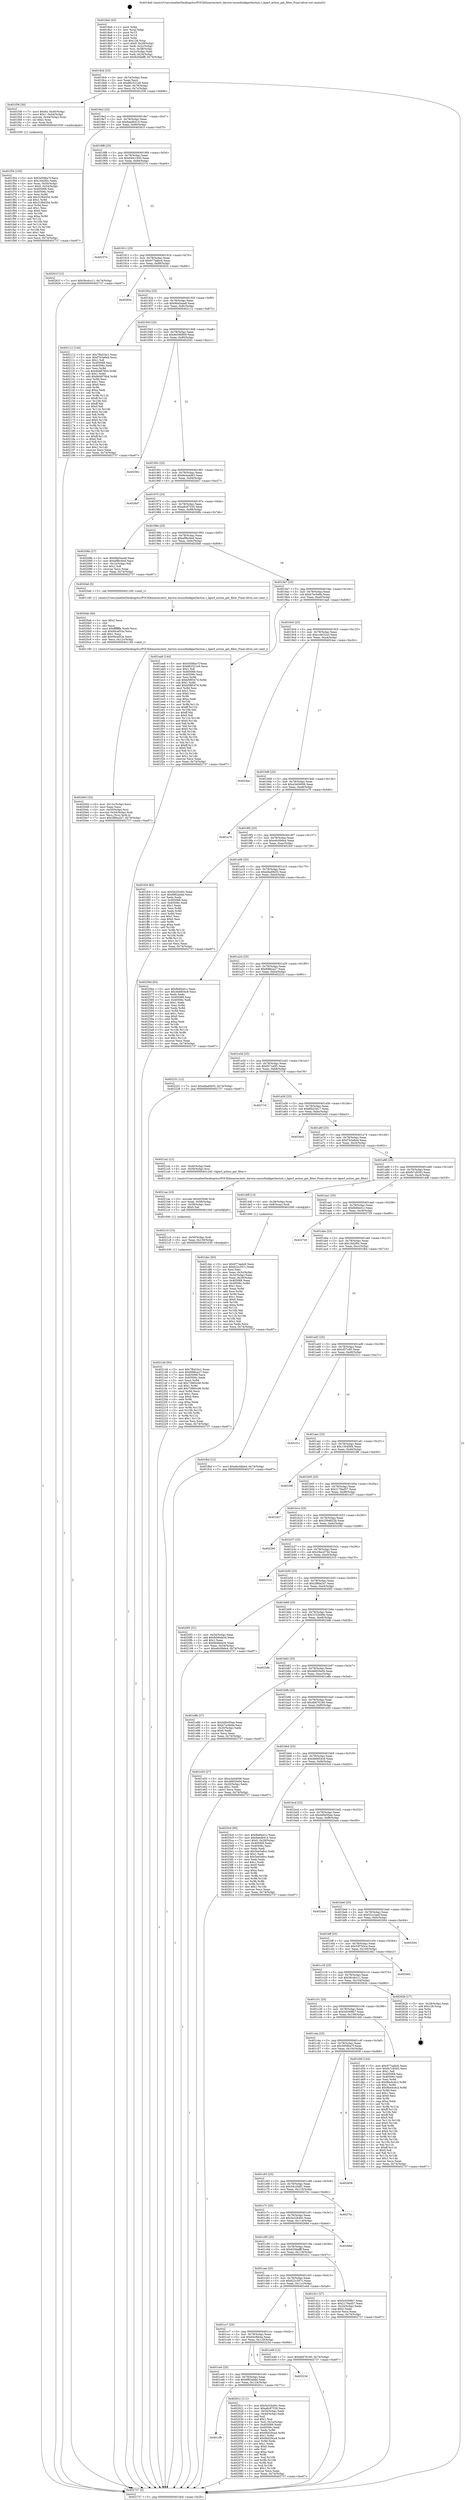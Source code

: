 digraph "0x4018a0" {
  label = "0x4018a0 (/mnt/c/Users/mathe/Desktop/tcc/POCII/binaries/extr_darwin-xnuosfmkkperfaction.c_kperf_action_get_filter_Final-ollvm.out::main(0))"
  labelloc = "t"
  node[shape=record]

  Entry [label="",width=0.3,height=0.3,shape=circle,fillcolor=black,style=filled]
  "0x4018cb" [label="{
     0x4018cb [23]\l
     | [instrs]\l
     &nbsp;&nbsp;0x4018cb \<+3\>: mov -0x74(%rbp),%eax\l
     &nbsp;&nbsp;0x4018ce \<+2\>: mov %eax,%ecx\l
     &nbsp;&nbsp;0x4018d0 \<+6\>: sub $0x862521e9,%ecx\l
     &nbsp;&nbsp;0x4018d6 \<+3\>: mov %eax,-0x78(%rbp)\l
     &nbsp;&nbsp;0x4018d9 \<+3\>: mov %ecx,-0x7c(%rbp)\l
     &nbsp;&nbsp;0x4018dc \<+6\>: je 0000000000401f36 \<main+0x696\>\l
  }"]
  "0x401f36" [label="{
     0x401f36 [30]\l
     | [instrs]\l
     &nbsp;&nbsp;0x401f36 \<+7\>: movl $0x64,-0x40(%rbp)\l
     &nbsp;&nbsp;0x401f3d \<+7\>: movl $0x1,-0x44(%rbp)\l
     &nbsp;&nbsp;0x401f44 \<+4\>: movslq -0x44(%rbp),%rax\l
     &nbsp;&nbsp;0x401f48 \<+4\>: shl $0x2,%rax\l
     &nbsp;&nbsp;0x401f4c \<+3\>: mov %rax,%rdi\l
     &nbsp;&nbsp;0x401f4f \<+5\>: call 0000000000401050 \<malloc@plt\>\l
     | [calls]\l
     &nbsp;&nbsp;0x401050 \{1\} (unknown)\l
  }"]
  "0x4018e2" [label="{
     0x4018e2 [22]\l
     | [instrs]\l
     &nbsp;&nbsp;0x4018e2 \<+5\>: jmp 00000000004018e7 \<main+0x47\>\l
     &nbsp;&nbsp;0x4018e7 \<+3\>: mov -0x78(%rbp),%eax\l
     &nbsp;&nbsp;0x4018ea \<+5\>: sub $0x8aedb414,%eax\l
     &nbsp;&nbsp;0x4018ef \<+3\>: mov %eax,-0x80(%rbp)\l
     &nbsp;&nbsp;0x4018f2 \<+6\>: je 000000000040261f \<main+0xd7f\>\l
  }"]
  Exit [label="",width=0.3,height=0.3,shape=circle,fillcolor=black,style=filled,peripheries=2]
  "0x40261f" [label="{
     0x40261f [12]\l
     | [instrs]\l
     &nbsp;&nbsp;0x40261f \<+7\>: movl $0x56cdcc11,-0x74(%rbp)\l
     &nbsp;&nbsp;0x402626 \<+5\>: jmp 0000000000402737 \<main+0xe97\>\l
  }"]
  "0x4018f8" [label="{
     0x4018f8 [25]\l
     | [instrs]\l
     &nbsp;&nbsp;0x4018f8 \<+5\>: jmp 00000000004018fd \<main+0x5d\>\l
     &nbsp;&nbsp;0x4018fd \<+3\>: mov -0x78(%rbp),%eax\l
     &nbsp;&nbsp;0x401900 \<+5\>: sub $0x940c1945,%eax\l
     &nbsp;&nbsp;0x401905 \<+6\>: mov %eax,-0x84(%rbp)\l
     &nbsp;&nbsp;0x40190b \<+6\>: je 0000000000402374 \<main+0xad4\>\l
  }"]
  "0x4021d4" [label="{
     0x4021d4 [93]\l
     | [instrs]\l
     &nbsp;&nbsp;0x4021d4 \<+5\>: mov $0x7fbd1bc1,%eax\l
     &nbsp;&nbsp;0x4021d9 \<+5\>: mov $0xf086ca27,%esi\l
     &nbsp;&nbsp;0x4021de \<+7\>: mov 0x405068,%ecx\l
     &nbsp;&nbsp;0x4021e5 \<+7\>: mov 0x40506c,%edx\l
     &nbsp;&nbsp;0x4021ec \<+3\>: mov %ecx,%r8d\l
     &nbsp;&nbsp;0x4021ef \<+7\>: sub $0x73860cd8,%r8d\l
     &nbsp;&nbsp;0x4021f6 \<+4\>: sub $0x1,%r8d\l
     &nbsp;&nbsp;0x4021fa \<+7\>: add $0x73860cd8,%r8d\l
     &nbsp;&nbsp;0x402201 \<+4\>: imul %r8d,%ecx\l
     &nbsp;&nbsp;0x402205 \<+3\>: and $0x1,%ecx\l
     &nbsp;&nbsp;0x402208 \<+3\>: cmp $0x0,%ecx\l
     &nbsp;&nbsp;0x40220b \<+4\>: sete %r9b\l
     &nbsp;&nbsp;0x40220f \<+3\>: cmp $0xa,%edx\l
     &nbsp;&nbsp;0x402212 \<+4\>: setl %r10b\l
     &nbsp;&nbsp;0x402216 \<+3\>: mov %r9b,%r11b\l
     &nbsp;&nbsp;0x402219 \<+3\>: and %r10b,%r11b\l
     &nbsp;&nbsp;0x40221c \<+3\>: xor %r10b,%r9b\l
     &nbsp;&nbsp;0x40221f \<+3\>: or %r9b,%r11b\l
     &nbsp;&nbsp;0x402222 \<+4\>: test $0x1,%r11b\l
     &nbsp;&nbsp;0x402226 \<+3\>: cmovne %esi,%eax\l
     &nbsp;&nbsp;0x402229 \<+3\>: mov %eax,-0x74(%rbp)\l
     &nbsp;&nbsp;0x40222c \<+5\>: jmp 0000000000402737 \<main+0xe97\>\l
  }"]
  "0x402374" [label="{
     0x402374\l
  }", style=dashed]
  "0x401911" [label="{
     0x401911 [25]\l
     | [instrs]\l
     &nbsp;&nbsp;0x401911 \<+5\>: jmp 0000000000401916 \<main+0x76\>\l
     &nbsp;&nbsp;0x401916 \<+3\>: mov -0x78(%rbp),%eax\l
     &nbsp;&nbsp;0x401919 \<+5\>: sub $0x977aabc6,%eax\l
     &nbsp;&nbsp;0x40191e \<+6\>: mov %eax,-0x88(%rbp)\l
     &nbsp;&nbsp;0x401924 \<+6\>: je 000000000040263c \<main+0xd9c\>\l
  }"]
  "0x4021c5" [label="{
     0x4021c5 [15]\l
     | [instrs]\l
     &nbsp;&nbsp;0x4021c5 \<+4\>: mov -0x50(%rbp),%rdi\l
     &nbsp;&nbsp;0x4021c9 \<+6\>: mov %eax,-0x130(%rbp)\l
     &nbsp;&nbsp;0x4021cf \<+5\>: call 0000000000401030 \<free@plt\>\l
     | [calls]\l
     &nbsp;&nbsp;0x401030 \{1\} (unknown)\l
  }"]
  "0x40263c" [label="{
     0x40263c\l
  }", style=dashed]
  "0x40192a" [label="{
     0x40192a [25]\l
     | [instrs]\l
     &nbsp;&nbsp;0x40192a \<+5\>: jmp 000000000040192f \<main+0x8f\>\l
     &nbsp;&nbsp;0x40192f \<+3\>: mov -0x78(%rbp),%eax\l
     &nbsp;&nbsp;0x401932 \<+5\>: sub $0x9da5aaa8,%eax\l
     &nbsp;&nbsp;0x401937 \<+6\>: mov %eax,-0x8c(%rbp)\l
     &nbsp;&nbsp;0x40193d \<+6\>: je 0000000000402112 \<main+0x872\>\l
  }"]
  "0x4021ae" [label="{
     0x4021ae [23]\l
     | [instrs]\l
     &nbsp;&nbsp;0x4021ae \<+10\>: movabs $0x4030d6,%rdi\l
     &nbsp;&nbsp;0x4021b8 \<+3\>: mov %eax,-0x58(%rbp)\l
     &nbsp;&nbsp;0x4021bb \<+3\>: mov -0x58(%rbp),%esi\l
     &nbsp;&nbsp;0x4021be \<+2\>: mov $0x0,%al\l
     &nbsp;&nbsp;0x4021c0 \<+5\>: call 0000000000401040 \<printf@plt\>\l
     | [calls]\l
     &nbsp;&nbsp;0x401040 \{1\} (unknown)\l
  }"]
  "0x402112" [label="{
     0x402112 [144]\l
     | [instrs]\l
     &nbsp;&nbsp;0x402112 \<+5\>: mov $0x7fbd1bc1,%eax\l
     &nbsp;&nbsp;0x402117 \<+5\>: mov $0xf7b3a6ed,%ecx\l
     &nbsp;&nbsp;0x40211c \<+2\>: mov $0x1,%dl\l
     &nbsp;&nbsp;0x40211e \<+7\>: mov 0x405068,%esi\l
     &nbsp;&nbsp;0x402125 \<+7\>: mov 0x40506c,%edi\l
     &nbsp;&nbsp;0x40212c \<+3\>: mov %esi,%r8d\l
     &nbsp;&nbsp;0x40212f \<+7\>: sub $0x8d4876b4,%r8d\l
     &nbsp;&nbsp;0x402136 \<+4\>: sub $0x1,%r8d\l
     &nbsp;&nbsp;0x40213a \<+7\>: add $0x8d4876b4,%r8d\l
     &nbsp;&nbsp;0x402141 \<+4\>: imul %r8d,%esi\l
     &nbsp;&nbsp;0x402145 \<+3\>: and $0x1,%esi\l
     &nbsp;&nbsp;0x402148 \<+3\>: cmp $0x0,%esi\l
     &nbsp;&nbsp;0x40214b \<+4\>: sete %r9b\l
     &nbsp;&nbsp;0x40214f \<+3\>: cmp $0xa,%edi\l
     &nbsp;&nbsp;0x402152 \<+4\>: setl %r10b\l
     &nbsp;&nbsp;0x402156 \<+3\>: mov %r9b,%r11b\l
     &nbsp;&nbsp;0x402159 \<+4\>: xor $0xff,%r11b\l
     &nbsp;&nbsp;0x40215d \<+3\>: mov %r10b,%bl\l
     &nbsp;&nbsp;0x402160 \<+3\>: xor $0xff,%bl\l
     &nbsp;&nbsp;0x402163 \<+3\>: xor $0x0,%dl\l
     &nbsp;&nbsp;0x402166 \<+3\>: mov %r11b,%r14b\l
     &nbsp;&nbsp;0x402169 \<+4\>: and $0x0,%r14b\l
     &nbsp;&nbsp;0x40216d \<+3\>: and %dl,%r9b\l
     &nbsp;&nbsp;0x402170 \<+3\>: mov %bl,%r15b\l
     &nbsp;&nbsp;0x402173 \<+4\>: and $0x0,%r15b\l
     &nbsp;&nbsp;0x402177 \<+3\>: and %dl,%r10b\l
     &nbsp;&nbsp;0x40217a \<+3\>: or %r9b,%r14b\l
     &nbsp;&nbsp;0x40217d \<+3\>: or %r10b,%r15b\l
     &nbsp;&nbsp;0x402180 \<+3\>: xor %r15b,%r14b\l
     &nbsp;&nbsp;0x402183 \<+3\>: or %bl,%r11b\l
     &nbsp;&nbsp;0x402186 \<+4\>: xor $0xff,%r11b\l
     &nbsp;&nbsp;0x40218a \<+3\>: or $0x0,%dl\l
     &nbsp;&nbsp;0x40218d \<+3\>: and %dl,%r11b\l
     &nbsp;&nbsp;0x402190 \<+3\>: or %r11b,%r14b\l
     &nbsp;&nbsp;0x402193 \<+4\>: test $0x1,%r14b\l
     &nbsp;&nbsp;0x402197 \<+3\>: cmovne %ecx,%eax\l
     &nbsp;&nbsp;0x40219a \<+3\>: mov %eax,-0x74(%rbp)\l
     &nbsp;&nbsp;0x40219d \<+5\>: jmp 0000000000402737 \<main+0xe97\>\l
  }"]
  "0x401943" [label="{
     0x401943 [25]\l
     | [instrs]\l
     &nbsp;&nbsp;0x401943 \<+5\>: jmp 0000000000401948 \<main+0xa8\>\l
     &nbsp;&nbsp;0x401948 \<+3\>: mov -0x78(%rbp),%eax\l
     &nbsp;&nbsp;0x40194b \<+5\>: sub $0x9e396809,%eax\l
     &nbsp;&nbsp;0x401950 \<+6\>: mov %eax,-0x90(%rbp)\l
     &nbsp;&nbsp;0x401956 \<+6\>: je 0000000000402561 \<main+0xcc1\>\l
  }"]
  "0x4020d3" [label="{
     0x4020d3 [32]\l
     | [instrs]\l
     &nbsp;&nbsp;0x4020d3 \<+6\>: mov -0x12c(%rbp),%ecx\l
     &nbsp;&nbsp;0x4020d9 \<+3\>: imul %eax,%ecx\l
     &nbsp;&nbsp;0x4020dc \<+4\>: mov -0x50(%rbp),%rsi\l
     &nbsp;&nbsp;0x4020e0 \<+4\>: movslq -0x54(%rbp),%rdi\l
     &nbsp;&nbsp;0x4020e4 \<+3\>: mov %ecx,(%rsi,%rdi,4)\l
     &nbsp;&nbsp;0x4020e7 \<+7\>: movl $0x2f86a2a7,-0x74(%rbp)\l
     &nbsp;&nbsp;0x4020ee \<+5\>: jmp 0000000000402737 \<main+0xe97\>\l
  }"]
  "0x402561" [label="{
     0x402561\l
  }", style=dashed]
  "0x40195c" [label="{
     0x40195c [25]\l
     | [instrs]\l
     &nbsp;&nbsp;0x40195c \<+5\>: jmp 0000000000401961 \<main+0xc1\>\l
     &nbsp;&nbsp;0x401961 \<+3\>: mov -0x78(%rbp),%eax\l
     &nbsp;&nbsp;0x401964 \<+5\>: sub $0x9e4a4d63,%eax\l
     &nbsp;&nbsp;0x401969 \<+6\>: mov %eax,-0x94(%rbp)\l
     &nbsp;&nbsp;0x40196f \<+6\>: je 00000000004026d7 \<main+0xe37\>\l
  }"]
  "0x4020ab" [label="{
     0x4020ab [40]\l
     | [instrs]\l
     &nbsp;&nbsp;0x4020ab \<+5\>: mov $0x2,%ecx\l
     &nbsp;&nbsp;0x4020b0 \<+1\>: cltd\l
     &nbsp;&nbsp;0x4020b1 \<+2\>: idiv %ecx\l
     &nbsp;&nbsp;0x4020b3 \<+6\>: imul $0xfffffffe,%edx,%ecx\l
     &nbsp;&nbsp;0x4020b9 \<+6\>: sub $0x94caf53a,%ecx\l
     &nbsp;&nbsp;0x4020bf \<+3\>: add $0x1,%ecx\l
     &nbsp;&nbsp;0x4020c2 \<+6\>: add $0x94caf53a,%ecx\l
     &nbsp;&nbsp;0x4020c8 \<+6\>: mov %ecx,-0x12c(%rbp)\l
     &nbsp;&nbsp;0x4020ce \<+5\>: call 0000000000401160 \<next_i\>\l
     | [calls]\l
     &nbsp;&nbsp;0x401160 \{1\} (/mnt/c/Users/mathe/Desktop/tcc/POCII/binaries/extr_darwin-xnuosfmkkperfaction.c_kperf_action_get_filter_Final-ollvm.out::next_i)\l
  }"]
  "0x4026d7" [label="{
     0x4026d7\l
  }", style=dashed]
  "0x401975" [label="{
     0x401975 [25]\l
     | [instrs]\l
     &nbsp;&nbsp;0x401975 \<+5\>: jmp 000000000040197a \<main+0xda\>\l
     &nbsp;&nbsp;0x40197a \<+3\>: mov -0x78(%rbp),%eax\l
     &nbsp;&nbsp;0x40197d \<+5\>: sub $0xa8c87530,%eax\l
     &nbsp;&nbsp;0x401982 \<+6\>: mov %eax,-0x98(%rbp)\l
     &nbsp;&nbsp;0x401988 \<+6\>: je 000000000040208b \<main+0x7eb\>\l
  }"]
  "0x401cf9" [label="{
     0x401cf9\l
  }", style=dashed]
  "0x40208b" [label="{
     0x40208b [27]\l
     | [instrs]\l
     &nbsp;&nbsp;0x40208b \<+5\>: mov $0x9da5aaa8,%eax\l
     &nbsp;&nbsp;0x402090 \<+5\>: mov $0xaf9bc6ed,%ecx\l
     &nbsp;&nbsp;0x402095 \<+3\>: mov -0x1a(%rbp),%dl\l
     &nbsp;&nbsp;0x402098 \<+3\>: test $0x1,%dl\l
     &nbsp;&nbsp;0x40209b \<+3\>: cmovne %ecx,%eax\l
     &nbsp;&nbsp;0x40209e \<+3\>: mov %eax,-0x74(%rbp)\l
     &nbsp;&nbsp;0x4020a1 \<+5\>: jmp 0000000000402737 \<main+0xe97\>\l
  }"]
  "0x40198e" [label="{
     0x40198e [25]\l
     | [instrs]\l
     &nbsp;&nbsp;0x40198e \<+5\>: jmp 0000000000401993 \<main+0xf3\>\l
     &nbsp;&nbsp;0x401993 \<+3\>: mov -0x78(%rbp),%eax\l
     &nbsp;&nbsp;0x401996 \<+5\>: sub $0xaf9bc6ed,%eax\l
     &nbsp;&nbsp;0x40199b \<+6\>: mov %eax,-0x9c(%rbp)\l
     &nbsp;&nbsp;0x4019a1 \<+6\>: je 00000000004020a6 \<main+0x806\>\l
  }"]
  "0x40201c" [label="{
     0x40201c [111]\l
     | [instrs]\l
     &nbsp;&nbsp;0x40201c \<+5\>: mov $0x5e32b40c,%eax\l
     &nbsp;&nbsp;0x402021 \<+5\>: mov $0xa8c87530,%ecx\l
     &nbsp;&nbsp;0x402026 \<+3\>: mov -0x54(%rbp),%edx\l
     &nbsp;&nbsp;0x402029 \<+3\>: cmp -0x44(%rbp),%edx\l
     &nbsp;&nbsp;0x40202c \<+4\>: setl %sil\l
     &nbsp;&nbsp;0x402030 \<+4\>: and $0x1,%sil\l
     &nbsp;&nbsp;0x402034 \<+4\>: mov %sil,-0x1a(%rbp)\l
     &nbsp;&nbsp;0x402038 \<+7\>: mov 0x405068,%edx\l
     &nbsp;&nbsp;0x40203f \<+7\>: mov 0x40506c,%edi\l
     &nbsp;&nbsp;0x402046 \<+3\>: mov %edx,%r8d\l
     &nbsp;&nbsp;0x402049 \<+7\>: sub $0x66d29ca4,%r8d\l
     &nbsp;&nbsp;0x402050 \<+4\>: sub $0x1,%r8d\l
     &nbsp;&nbsp;0x402054 \<+7\>: add $0x66d29ca4,%r8d\l
     &nbsp;&nbsp;0x40205b \<+4\>: imul %r8d,%edx\l
     &nbsp;&nbsp;0x40205f \<+3\>: and $0x1,%edx\l
     &nbsp;&nbsp;0x402062 \<+3\>: cmp $0x0,%edx\l
     &nbsp;&nbsp;0x402065 \<+4\>: sete %sil\l
     &nbsp;&nbsp;0x402069 \<+3\>: cmp $0xa,%edi\l
     &nbsp;&nbsp;0x40206c \<+4\>: setl %r9b\l
     &nbsp;&nbsp;0x402070 \<+3\>: mov %sil,%r10b\l
     &nbsp;&nbsp;0x402073 \<+3\>: and %r9b,%r10b\l
     &nbsp;&nbsp;0x402076 \<+3\>: xor %r9b,%sil\l
     &nbsp;&nbsp;0x402079 \<+3\>: or %sil,%r10b\l
     &nbsp;&nbsp;0x40207c \<+4\>: test $0x1,%r10b\l
     &nbsp;&nbsp;0x402080 \<+3\>: cmovne %ecx,%eax\l
     &nbsp;&nbsp;0x402083 \<+3\>: mov %eax,-0x74(%rbp)\l
     &nbsp;&nbsp;0x402086 \<+5\>: jmp 0000000000402737 \<main+0xe97\>\l
  }"]
  "0x4020a6" [label="{
     0x4020a6 [5]\l
     | [instrs]\l
     &nbsp;&nbsp;0x4020a6 \<+5\>: call 0000000000401160 \<next_i\>\l
     | [calls]\l
     &nbsp;&nbsp;0x401160 \{1\} (/mnt/c/Users/mathe/Desktop/tcc/POCII/binaries/extr_darwin-xnuosfmkkperfaction.c_kperf_action_get_filter_Final-ollvm.out::next_i)\l
  }"]
  "0x4019a7" [label="{
     0x4019a7 [25]\l
     | [instrs]\l
     &nbsp;&nbsp;0x4019a7 \<+5\>: jmp 00000000004019ac \<main+0x10c\>\l
     &nbsp;&nbsp;0x4019ac \<+3\>: mov -0x78(%rbp),%eax\l
     &nbsp;&nbsp;0x4019af \<+5\>: sub $0xb7ec9a9a,%eax\l
     &nbsp;&nbsp;0x4019b4 \<+6\>: mov %eax,-0xa0(%rbp)\l
     &nbsp;&nbsp;0x4019ba \<+6\>: je 0000000000401ea6 \<main+0x606\>\l
  }"]
  "0x401ce0" [label="{
     0x401ce0 [25]\l
     | [instrs]\l
     &nbsp;&nbsp;0x401ce0 \<+5\>: jmp 0000000000401ce5 \<main+0x445\>\l
     &nbsp;&nbsp;0x401ce5 \<+3\>: mov -0x78(%rbp),%eax\l
     &nbsp;&nbsp;0x401ce8 \<+5\>: sub $0x6f82addd,%eax\l
     &nbsp;&nbsp;0x401ced \<+6\>: mov %eax,-0x124(%rbp)\l
     &nbsp;&nbsp;0x401cf3 \<+6\>: je 000000000040201c \<main+0x77c\>\l
  }"]
  "0x401ea6" [label="{
     0x401ea6 [144]\l
     | [instrs]\l
     &nbsp;&nbsp;0x401ea6 \<+5\>: mov $0x5d58ba7f,%eax\l
     &nbsp;&nbsp;0x401eab \<+5\>: mov $0x862521e9,%ecx\l
     &nbsp;&nbsp;0x401eb0 \<+2\>: mov $0x1,%dl\l
     &nbsp;&nbsp;0x401eb2 \<+7\>: mov 0x405068,%esi\l
     &nbsp;&nbsp;0x401eb9 \<+7\>: mov 0x40506c,%edi\l
     &nbsp;&nbsp;0x401ec0 \<+3\>: mov %esi,%r8d\l
     &nbsp;&nbsp;0x401ec3 \<+7\>: sub $0xb5f8547d,%r8d\l
     &nbsp;&nbsp;0x401eca \<+4\>: sub $0x1,%r8d\l
     &nbsp;&nbsp;0x401ece \<+7\>: add $0xb5f8547d,%r8d\l
     &nbsp;&nbsp;0x401ed5 \<+4\>: imul %r8d,%esi\l
     &nbsp;&nbsp;0x401ed9 \<+3\>: and $0x1,%esi\l
     &nbsp;&nbsp;0x401edc \<+3\>: cmp $0x0,%esi\l
     &nbsp;&nbsp;0x401edf \<+4\>: sete %r9b\l
     &nbsp;&nbsp;0x401ee3 \<+3\>: cmp $0xa,%edi\l
     &nbsp;&nbsp;0x401ee6 \<+4\>: setl %r10b\l
     &nbsp;&nbsp;0x401eea \<+3\>: mov %r9b,%r11b\l
     &nbsp;&nbsp;0x401eed \<+4\>: xor $0xff,%r11b\l
     &nbsp;&nbsp;0x401ef1 \<+3\>: mov %r10b,%bl\l
     &nbsp;&nbsp;0x401ef4 \<+3\>: xor $0xff,%bl\l
     &nbsp;&nbsp;0x401ef7 \<+3\>: xor $0x0,%dl\l
     &nbsp;&nbsp;0x401efa \<+3\>: mov %r11b,%r14b\l
     &nbsp;&nbsp;0x401efd \<+4\>: and $0x0,%r14b\l
     &nbsp;&nbsp;0x401f01 \<+3\>: and %dl,%r9b\l
     &nbsp;&nbsp;0x401f04 \<+3\>: mov %bl,%r15b\l
     &nbsp;&nbsp;0x401f07 \<+4\>: and $0x0,%r15b\l
     &nbsp;&nbsp;0x401f0b \<+3\>: and %dl,%r10b\l
     &nbsp;&nbsp;0x401f0e \<+3\>: or %r9b,%r14b\l
     &nbsp;&nbsp;0x401f11 \<+3\>: or %r10b,%r15b\l
     &nbsp;&nbsp;0x401f14 \<+3\>: xor %r15b,%r14b\l
     &nbsp;&nbsp;0x401f17 \<+3\>: or %bl,%r11b\l
     &nbsp;&nbsp;0x401f1a \<+4\>: xor $0xff,%r11b\l
     &nbsp;&nbsp;0x401f1e \<+3\>: or $0x0,%dl\l
     &nbsp;&nbsp;0x401f21 \<+3\>: and %dl,%r11b\l
     &nbsp;&nbsp;0x401f24 \<+3\>: or %r11b,%r14b\l
     &nbsp;&nbsp;0x401f27 \<+4\>: test $0x1,%r14b\l
     &nbsp;&nbsp;0x401f2b \<+3\>: cmovne %ecx,%eax\l
     &nbsp;&nbsp;0x401f2e \<+3\>: mov %eax,-0x74(%rbp)\l
     &nbsp;&nbsp;0x401f31 \<+5\>: jmp 0000000000402737 \<main+0xe97\>\l
  }"]
  "0x4019c0" [label="{
     0x4019c0 [25]\l
     | [instrs]\l
     &nbsp;&nbsp;0x4019c0 \<+5\>: jmp 00000000004019c5 \<main+0x125\>\l
     &nbsp;&nbsp;0x4019c5 \<+3\>: mov -0x78(%rbp),%eax\l
     &nbsp;&nbsp;0x4019c8 \<+5\>: sub $0xccde32a3,%eax\l
     &nbsp;&nbsp;0x4019cd \<+6\>: mov %eax,-0xa4(%rbp)\l
     &nbsp;&nbsp;0x4019d3 \<+6\>: je 00000000004024ac \<main+0xc0c\>\l
  }"]
  "0x40223d" [label="{
     0x40223d\l
  }", style=dashed]
  "0x4024ac" [label="{
     0x4024ac\l
  }", style=dashed]
  "0x4019d9" [label="{
     0x4019d9 [25]\l
     | [instrs]\l
     &nbsp;&nbsp;0x4019d9 \<+5\>: jmp 00000000004019de \<main+0x13e\>\l
     &nbsp;&nbsp;0x4019de \<+3\>: mov -0x78(%rbp),%eax\l
     &nbsp;&nbsp;0x4019e1 \<+5\>: sub $0xe3e04006,%eax\l
     &nbsp;&nbsp;0x4019e6 \<+6\>: mov %eax,-0xa8(%rbp)\l
     &nbsp;&nbsp;0x4019ec \<+6\>: je 0000000000401e70 \<main+0x5d0\>\l
  }"]
  "0x401f54" [label="{
     0x401f54 [105]\l
     | [instrs]\l
     &nbsp;&nbsp;0x401f54 \<+5\>: mov $0x5d58ba7f,%ecx\l
     &nbsp;&nbsp;0x401f59 \<+5\>: mov $0x16d2f0c,%edx\l
     &nbsp;&nbsp;0x401f5e \<+4\>: mov %rax,-0x50(%rbp)\l
     &nbsp;&nbsp;0x401f62 \<+7\>: movl $0x0,-0x54(%rbp)\l
     &nbsp;&nbsp;0x401f69 \<+7\>: mov 0x405068,%esi\l
     &nbsp;&nbsp;0x401f70 \<+8\>: mov 0x40506c,%r8d\l
     &nbsp;&nbsp;0x401f78 \<+3\>: mov %esi,%r9d\l
     &nbsp;&nbsp;0x401f7b \<+7\>: add $0x31f6d35d,%r9d\l
     &nbsp;&nbsp;0x401f82 \<+4\>: sub $0x1,%r9d\l
     &nbsp;&nbsp;0x401f86 \<+7\>: sub $0x31f6d35d,%r9d\l
     &nbsp;&nbsp;0x401f8d \<+4\>: imul %r9d,%esi\l
     &nbsp;&nbsp;0x401f91 \<+3\>: and $0x1,%esi\l
     &nbsp;&nbsp;0x401f94 \<+3\>: cmp $0x0,%esi\l
     &nbsp;&nbsp;0x401f97 \<+4\>: sete %r10b\l
     &nbsp;&nbsp;0x401f9b \<+4\>: cmp $0xa,%r8d\l
     &nbsp;&nbsp;0x401f9f \<+4\>: setl %r11b\l
     &nbsp;&nbsp;0x401fa3 \<+3\>: mov %r10b,%bl\l
     &nbsp;&nbsp;0x401fa6 \<+3\>: and %r11b,%bl\l
     &nbsp;&nbsp;0x401fa9 \<+3\>: xor %r11b,%r10b\l
     &nbsp;&nbsp;0x401fac \<+3\>: or %r10b,%bl\l
     &nbsp;&nbsp;0x401faf \<+3\>: test $0x1,%bl\l
     &nbsp;&nbsp;0x401fb2 \<+3\>: cmovne %edx,%ecx\l
     &nbsp;&nbsp;0x401fb5 \<+3\>: mov %ecx,-0x74(%rbp)\l
     &nbsp;&nbsp;0x401fb8 \<+5\>: jmp 0000000000402737 \<main+0xe97\>\l
  }"]
  "0x401e70" [label="{
     0x401e70\l
  }", style=dashed]
  "0x4019f2" [label="{
     0x4019f2 [25]\l
     | [instrs]\l
     &nbsp;&nbsp;0x4019f2 \<+5\>: jmp 00000000004019f7 \<main+0x157\>\l
     &nbsp;&nbsp;0x4019f7 \<+3\>: mov -0x78(%rbp),%eax\l
     &nbsp;&nbsp;0x4019fa \<+5\>: sub $0xe6c0b6e4,%eax\l
     &nbsp;&nbsp;0x4019ff \<+6\>: mov %eax,-0xac(%rbp)\l
     &nbsp;&nbsp;0x401a05 \<+6\>: je 0000000000401fc9 \<main+0x729\>\l
  }"]
  "0x401cc7" [label="{
     0x401cc7 [25]\l
     | [instrs]\l
     &nbsp;&nbsp;0x401cc7 \<+5\>: jmp 0000000000401ccc \<main+0x42c\>\l
     &nbsp;&nbsp;0x401ccc \<+3\>: mov -0x78(%rbp),%eax\l
     &nbsp;&nbsp;0x401ccf \<+5\>: sub $0x6dcfbb4a,%eax\l
     &nbsp;&nbsp;0x401cd4 \<+6\>: mov %eax,-0x120(%rbp)\l
     &nbsp;&nbsp;0x401cda \<+6\>: je 000000000040223d \<main+0x99d\>\l
  }"]
  "0x401fc9" [label="{
     0x401fc9 [83]\l
     | [instrs]\l
     &nbsp;&nbsp;0x401fc9 \<+5\>: mov $0x5e32b40c,%eax\l
     &nbsp;&nbsp;0x401fce \<+5\>: mov $0x6f82addd,%ecx\l
     &nbsp;&nbsp;0x401fd3 \<+2\>: xor %edx,%edx\l
     &nbsp;&nbsp;0x401fd5 \<+7\>: mov 0x405068,%esi\l
     &nbsp;&nbsp;0x401fdc \<+7\>: mov 0x40506c,%edi\l
     &nbsp;&nbsp;0x401fe3 \<+3\>: sub $0x1,%edx\l
     &nbsp;&nbsp;0x401fe6 \<+3\>: mov %esi,%r8d\l
     &nbsp;&nbsp;0x401fe9 \<+3\>: add %edx,%r8d\l
     &nbsp;&nbsp;0x401fec \<+4\>: imul %r8d,%esi\l
     &nbsp;&nbsp;0x401ff0 \<+3\>: and $0x1,%esi\l
     &nbsp;&nbsp;0x401ff3 \<+3\>: cmp $0x0,%esi\l
     &nbsp;&nbsp;0x401ff6 \<+4\>: sete %r9b\l
     &nbsp;&nbsp;0x401ffa \<+3\>: cmp $0xa,%edi\l
     &nbsp;&nbsp;0x401ffd \<+4\>: setl %r10b\l
     &nbsp;&nbsp;0x402001 \<+3\>: mov %r9b,%r11b\l
     &nbsp;&nbsp;0x402004 \<+3\>: and %r10b,%r11b\l
     &nbsp;&nbsp;0x402007 \<+3\>: xor %r10b,%r9b\l
     &nbsp;&nbsp;0x40200a \<+3\>: or %r9b,%r11b\l
     &nbsp;&nbsp;0x40200d \<+4\>: test $0x1,%r11b\l
     &nbsp;&nbsp;0x402011 \<+3\>: cmovne %ecx,%eax\l
     &nbsp;&nbsp;0x402014 \<+3\>: mov %eax,-0x74(%rbp)\l
     &nbsp;&nbsp;0x402017 \<+5\>: jmp 0000000000402737 \<main+0xe97\>\l
  }"]
  "0x401a0b" [label="{
     0x401a0b [25]\l
     | [instrs]\l
     &nbsp;&nbsp;0x401a0b \<+5\>: jmp 0000000000401a10 \<main+0x170\>\l
     &nbsp;&nbsp;0x401a10 \<+3\>: mov -0x78(%rbp),%eax\l
     &nbsp;&nbsp;0x401a13 \<+5\>: sub $0xe8ad0b55,%eax\l
     &nbsp;&nbsp;0x401a18 \<+6\>: mov %eax,-0xb0(%rbp)\l
     &nbsp;&nbsp;0x401a1e \<+6\>: je 000000000040256d \<main+0xccd\>\l
  }"]
  "0x401e49" [label="{
     0x401e49 [12]\l
     | [instrs]\l
     &nbsp;&nbsp;0x401e49 \<+7\>: movl $0x4b676180,-0x74(%rbp)\l
     &nbsp;&nbsp;0x401e50 \<+5\>: jmp 0000000000402737 \<main+0xe97\>\l
  }"]
  "0x40256d" [label="{
     0x40256d [83]\l
     | [instrs]\l
     &nbsp;&nbsp;0x40256d \<+5\>: mov $0xfbd0ed1c,%eax\l
     &nbsp;&nbsp;0x402572 \<+5\>: mov $0x4b6854c8,%ecx\l
     &nbsp;&nbsp;0x402577 \<+2\>: xor %edx,%edx\l
     &nbsp;&nbsp;0x402579 \<+7\>: mov 0x405068,%esi\l
     &nbsp;&nbsp;0x402580 \<+7\>: mov 0x40506c,%edi\l
     &nbsp;&nbsp;0x402587 \<+3\>: sub $0x1,%edx\l
     &nbsp;&nbsp;0x40258a \<+3\>: mov %esi,%r8d\l
     &nbsp;&nbsp;0x40258d \<+3\>: add %edx,%r8d\l
     &nbsp;&nbsp;0x402590 \<+4\>: imul %r8d,%esi\l
     &nbsp;&nbsp;0x402594 \<+3\>: and $0x1,%esi\l
     &nbsp;&nbsp;0x402597 \<+3\>: cmp $0x0,%esi\l
     &nbsp;&nbsp;0x40259a \<+4\>: sete %r9b\l
     &nbsp;&nbsp;0x40259e \<+3\>: cmp $0xa,%edi\l
     &nbsp;&nbsp;0x4025a1 \<+4\>: setl %r10b\l
     &nbsp;&nbsp;0x4025a5 \<+3\>: mov %r9b,%r11b\l
     &nbsp;&nbsp;0x4025a8 \<+3\>: and %r10b,%r11b\l
     &nbsp;&nbsp;0x4025ab \<+3\>: xor %r10b,%r9b\l
     &nbsp;&nbsp;0x4025ae \<+3\>: or %r9b,%r11b\l
     &nbsp;&nbsp;0x4025b1 \<+4\>: test $0x1,%r11b\l
     &nbsp;&nbsp;0x4025b5 \<+3\>: cmovne %ecx,%eax\l
     &nbsp;&nbsp;0x4025b8 \<+3\>: mov %eax,-0x74(%rbp)\l
     &nbsp;&nbsp;0x4025bb \<+5\>: jmp 0000000000402737 \<main+0xe97\>\l
  }"]
  "0x401a24" [label="{
     0x401a24 [25]\l
     | [instrs]\l
     &nbsp;&nbsp;0x401a24 \<+5\>: jmp 0000000000401a29 \<main+0x189\>\l
     &nbsp;&nbsp;0x401a29 \<+3\>: mov -0x78(%rbp),%eax\l
     &nbsp;&nbsp;0x401a2c \<+5\>: sub $0xf086ca27,%eax\l
     &nbsp;&nbsp;0x401a31 \<+6\>: mov %eax,-0xb4(%rbp)\l
     &nbsp;&nbsp;0x401a37 \<+6\>: je 0000000000402231 \<main+0x991\>\l
  }"]
  "0x401dec" [label="{
     0x401dec [93]\l
     | [instrs]\l
     &nbsp;&nbsp;0x401dec \<+5\>: mov $0x977aabc6,%ecx\l
     &nbsp;&nbsp;0x401df1 \<+5\>: mov $0x622c507c,%edx\l
     &nbsp;&nbsp;0x401df6 \<+2\>: xor %esi,%esi\l
     &nbsp;&nbsp;0x401df8 \<+3\>: mov %eax,-0x3c(%rbp)\l
     &nbsp;&nbsp;0x401dfb \<+3\>: mov -0x3c(%rbp),%eax\l
     &nbsp;&nbsp;0x401dfe \<+3\>: mov %eax,-0x20(%rbp)\l
     &nbsp;&nbsp;0x401e01 \<+7\>: mov 0x405068,%eax\l
     &nbsp;&nbsp;0x401e08 \<+8\>: mov 0x40506c,%r8d\l
     &nbsp;&nbsp;0x401e10 \<+3\>: sub $0x1,%esi\l
     &nbsp;&nbsp;0x401e13 \<+3\>: mov %eax,%r9d\l
     &nbsp;&nbsp;0x401e16 \<+3\>: add %esi,%r9d\l
     &nbsp;&nbsp;0x401e19 \<+4\>: imul %r9d,%eax\l
     &nbsp;&nbsp;0x401e1d \<+3\>: and $0x1,%eax\l
     &nbsp;&nbsp;0x401e20 \<+3\>: cmp $0x0,%eax\l
     &nbsp;&nbsp;0x401e23 \<+4\>: sete %r10b\l
     &nbsp;&nbsp;0x401e27 \<+4\>: cmp $0xa,%r8d\l
     &nbsp;&nbsp;0x401e2b \<+4\>: setl %r11b\l
     &nbsp;&nbsp;0x401e2f \<+3\>: mov %r10b,%bl\l
     &nbsp;&nbsp;0x401e32 \<+3\>: and %r11b,%bl\l
     &nbsp;&nbsp;0x401e35 \<+3\>: xor %r11b,%r10b\l
     &nbsp;&nbsp;0x401e38 \<+3\>: or %r10b,%bl\l
     &nbsp;&nbsp;0x401e3b \<+3\>: test $0x1,%bl\l
     &nbsp;&nbsp;0x401e3e \<+3\>: cmovne %edx,%ecx\l
     &nbsp;&nbsp;0x401e41 \<+3\>: mov %ecx,-0x74(%rbp)\l
     &nbsp;&nbsp;0x401e44 \<+5\>: jmp 0000000000402737 \<main+0xe97\>\l
  }"]
  "0x402231" [label="{
     0x402231 [12]\l
     | [instrs]\l
     &nbsp;&nbsp;0x402231 \<+7\>: movl $0xe8ad0b55,-0x74(%rbp)\l
     &nbsp;&nbsp;0x402238 \<+5\>: jmp 0000000000402737 \<main+0xe97\>\l
  }"]
  "0x401a3d" [label="{
     0x401a3d [25]\l
     | [instrs]\l
     &nbsp;&nbsp;0x401a3d \<+5\>: jmp 0000000000401a42 \<main+0x1a2\>\l
     &nbsp;&nbsp;0x401a42 \<+3\>: mov -0x78(%rbp),%eax\l
     &nbsp;&nbsp;0x401a45 \<+5\>: sub $0xf571e0f1,%eax\l
     &nbsp;&nbsp;0x401a4a \<+6\>: mov %eax,-0xb8(%rbp)\l
     &nbsp;&nbsp;0x401a50 \<+6\>: je 0000000000402718 \<main+0xe78\>\l
  }"]
  "0x4018a0" [label="{
     0x4018a0 [43]\l
     | [instrs]\l
     &nbsp;&nbsp;0x4018a0 \<+1\>: push %rbp\l
     &nbsp;&nbsp;0x4018a1 \<+3\>: mov %rsp,%rbp\l
     &nbsp;&nbsp;0x4018a4 \<+2\>: push %r15\l
     &nbsp;&nbsp;0x4018a6 \<+2\>: push %r14\l
     &nbsp;&nbsp;0x4018a8 \<+1\>: push %rbx\l
     &nbsp;&nbsp;0x4018a9 \<+7\>: sub $0x128,%rsp\l
     &nbsp;&nbsp;0x4018b0 \<+7\>: movl $0x0,-0x28(%rbp)\l
     &nbsp;&nbsp;0x4018b7 \<+3\>: mov %edi,-0x2c(%rbp)\l
     &nbsp;&nbsp;0x4018ba \<+4\>: mov %rsi,-0x38(%rbp)\l
     &nbsp;&nbsp;0x4018be \<+3\>: mov -0x2c(%rbp),%edi\l
     &nbsp;&nbsp;0x4018c1 \<+3\>: mov %edi,-0x24(%rbp)\l
     &nbsp;&nbsp;0x4018c4 \<+7\>: movl $0x620dafff,-0x74(%rbp)\l
  }"]
  "0x402718" [label="{
     0x402718\l
  }", style=dashed]
  "0x401a56" [label="{
     0x401a56 [25]\l
     | [instrs]\l
     &nbsp;&nbsp;0x401a56 \<+5\>: jmp 0000000000401a5b \<main+0x1bb\>\l
     &nbsp;&nbsp;0x401a5b \<+3\>: mov -0x78(%rbp),%eax\l
     &nbsp;&nbsp;0x401a5e \<+5\>: sub $0xf6b23d17,%eax\l
     &nbsp;&nbsp;0x401a63 \<+6\>: mov %eax,-0xbc(%rbp)\l
     &nbsp;&nbsp;0x401a69 \<+6\>: je 0000000000402443 \<main+0xba3\>\l
  }"]
  "0x402737" [label="{
     0x402737 [5]\l
     | [instrs]\l
     &nbsp;&nbsp;0x402737 \<+5\>: jmp 00000000004018cb \<main+0x2b\>\l
  }"]
  "0x402443" [label="{
     0x402443\l
  }", style=dashed]
  "0x401a6f" [label="{
     0x401a6f [25]\l
     | [instrs]\l
     &nbsp;&nbsp;0x401a6f \<+5\>: jmp 0000000000401a74 \<main+0x1d4\>\l
     &nbsp;&nbsp;0x401a74 \<+3\>: mov -0x78(%rbp),%eax\l
     &nbsp;&nbsp;0x401a77 \<+5\>: sub $0xf7b3a6ed,%eax\l
     &nbsp;&nbsp;0x401a7c \<+6\>: mov %eax,-0xc0(%rbp)\l
     &nbsp;&nbsp;0x401a82 \<+6\>: je 00000000004021a2 \<main+0x902\>\l
  }"]
  "0x401cae" [label="{
     0x401cae [25]\l
     | [instrs]\l
     &nbsp;&nbsp;0x401cae \<+5\>: jmp 0000000000401cb3 \<main+0x413\>\l
     &nbsp;&nbsp;0x401cb3 \<+3\>: mov -0x78(%rbp),%eax\l
     &nbsp;&nbsp;0x401cb6 \<+5\>: sub $0x622c507c,%eax\l
     &nbsp;&nbsp;0x401cbb \<+6\>: mov %eax,-0x11c(%rbp)\l
     &nbsp;&nbsp;0x401cc1 \<+6\>: je 0000000000401e49 \<main+0x5a9\>\l
  }"]
  "0x4021a2" [label="{
     0x4021a2 [12]\l
     | [instrs]\l
     &nbsp;&nbsp;0x4021a2 \<+3\>: mov -0x40(%rbp),%edi\l
     &nbsp;&nbsp;0x4021a5 \<+4\>: mov -0x50(%rbp),%rsi\l
     &nbsp;&nbsp;0x4021a9 \<+5\>: call 0000000000401240 \<kperf_action_get_filter\>\l
     | [calls]\l
     &nbsp;&nbsp;0x401240 \{1\} (/mnt/c/Users/mathe/Desktop/tcc/POCII/binaries/extr_darwin-xnuosfmkkperfaction.c_kperf_action_get_filter_Final-ollvm.out::kperf_action_get_filter)\l
  }"]
  "0x401a88" [label="{
     0x401a88 [25]\l
     | [instrs]\l
     &nbsp;&nbsp;0x401a88 \<+5\>: jmp 0000000000401a8d \<main+0x1ed\>\l
     &nbsp;&nbsp;0x401a8d \<+3\>: mov -0x78(%rbp),%eax\l
     &nbsp;&nbsp;0x401a90 \<+5\>: sub $0xfb7c9283,%eax\l
     &nbsp;&nbsp;0x401a95 \<+6\>: mov %eax,-0xc4(%rbp)\l
     &nbsp;&nbsp;0x401a9b \<+6\>: je 0000000000401ddf \<main+0x53f\>\l
  }"]
  "0x401d1c" [label="{
     0x401d1c [27]\l
     | [instrs]\l
     &nbsp;&nbsp;0x401d1c \<+5\>: mov $0x5c0308b7,%eax\l
     &nbsp;&nbsp;0x401d21 \<+5\>: mov $0x2178ad57,%ecx\l
     &nbsp;&nbsp;0x401d26 \<+3\>: mov -0x24(%rbp),%edx\l
     &nbsp;&nbsp;0x401d29 \<+3\>: cmp $0x2,%edx\l
     &nbsp;&nbsp;0x401d2c \<+3\>: cmovne %ecx,%eax\l
     &nbsp;&nbsp;0x401d2f \<+3\>: mov %eax,-0x74(%rbp)\l
     &nbsp;&nbsp;0x401d32 \<+5\>: jmp 0000000000402737 \<main+0xe97\>\l
  }"]
  "0x401ddf" [label="{
     0x401ddf [13]\l
     | [instrs]\l
     &nbsp;&nbsp;0x401ddf \<+4\>: mov -0x38(%rbp),%rax\l
     &nbsp;&nbsp;0x401de3 \<+4\>: mov 0x8(%rax),%rdi\l
     &nbsp;&nbsp;0x401de7 \<+5\>: call 0000000000401060 \<atoi@plt\>\l
     | [calls]\l
     &nbsp;&nbsp;0x401060 \{1\} (unknown)\l
  }"]
  "0x401aa1" [label="{
     0x401aa1 [25]\l
     | [instrs]\l
     &nbsp;&nbsp;0x401aa1 \<+5\>: jmp 0000000000401aa6 \<main+0x206\>\l
     &nbsp;&nbsp;0x401aa6 \<+3\>: mov -0x78(%rbp),%eax\l
     &nbsp;&nbsp;0x401aa9 \<+5\>: sub $0xfbd0ed1c,%eax\l
     &nbsp;&nbsp;0x401aae \<+6\>: mov %eax,-0xc8(%rbp)\l
     &nbsp;&nbsp;0x401ab4 \<+6\>: je 0000000000402729 \<main+0xe89\>\l
  }"]
  "0x401c95" [label="{
     0x401c95 [25]\l
     | [instrs]\l
     &nbsp;&nbsp;0x401c95 \<+5\>: jmp 0000000000401c9a \<main+0x3fa\>\l
     &nbsp;&nbsp;0x401c9a \<+3\>: mov -0x78(%rbp),%eax\l
     &nbsp;&nbsp;0x401c9d \<+5\>: sub $0x620dafff,%eax\l
     &nbsp;&nbsp;0x401ca2 \<+6\>: mov %eax,-0x118(%rbp)\l
     &nbsp;&nbsp;0x401ca8 \<+6\>: je 0000000000401d1c \<main+0x47c\>\l
  }"]
  "0x402729" [label="{
     0x402729\l
  }", style=dashed]
  "0x401aba" [label="{
     0x401aba [25]\l
     | [instrs]\l
     &nbsp;&nbsp;0x401aba \<+5\>: jmp 0000000000401abf \<main+0x21f\>\l
     &nbsp;&nbsp;0x401abf \<+3\>: mov -0x78(%rbp),%eax\l
     &nbsp;&nbsp;0x401ac2 \<+5\>: sub $0x16d2f0c,%eax\l
     &nbsp;&nbsp;0x401ac7 \<+6\>: mov %eax,-0xcc(%rbp)\l
     &nbsp;&nbsp;0x401acd \<+6\>: je 0000000000401fbd \<main+0x71d\>\l
  }"]
  "0x40268d" [label="{
     0x40268d\l
  }", style=dashed]
  "0x401fbd" [label="{
     0x401fbd [12]\l
     | [instrs]\l
     &nbsp;&nbsp;0x401fbd \<+7\>: movl $0xe6c0b6e4,-0x74(%rbp)\l
     &nbsp;&nbsp;0x401fc4 \<+5\>: jmp 0000000000402737 \<main+0xe97\>\l
  }"]
  "0x401ad3" [label="{
     0x401ad3 [25]\l
     | [instrs]\l
     &nbsp;&nbsp;0x401ad3 \<+5\>: jmp 0000000000401ad8 \<main+0x238\>\l
     &nbsp;&nbsp;0x401ad8 \<+3\>: mov -0x78(%rbp),%eax\l
     &nbsp;&nbsp;0x401adb \<+5\>: sub $0xcf37c85,%eax\l
     &nbsp;&nbsp;0x401ae0 \<+6\>: mov %eax,-0xd0(%rbp)\l
     &nbsp;&nbsp;0x401ae6 \<+6\>: je 000000000040231c \<main+0xa7c\>\l
  }"]
  "0x401c7c" [label="{
     0x401c7c [25]\l
     | [instrs]\l
     &nbsp;&nbsp;0x401c7c \<+5\>: jmp 0000000000401c81 \<main+0x3e1\>\l
     &nbsp;&nbsp;0x401c81 \<+3\>: mov -0x78(%rbp),%eax\l
     &nbsp;&nbsp;0x401c84 \<+5\>: sub $0x5e32b40c,%eax\l
     &nbsp;&nbsp;0x401c89 \<+6\>: mov %eax,-0x114(%rbp)\l
     &nbsp;&nbsp;0x401c8f \<+6\>: je 000000000040268d \<main+0xded\>\l
  }"]
  "0x40231c" [label="{
     0x40231c\l
  }", style=dashed]
  "0x401aec" [label="{
     0x401aec [25]\l
     | [instrs]\l
     &nbsp;&nbsp;0x401aec \<+5\>: jmp 0000000000401af1 \<main+0x251\>\l
     &nbsp;&nbsp;0x401af1 \<+3\>: mov -0x78(%rbp),%eax\l
     &nbsp;&nbsp;0x401af4 \<+5\>: sub $0x1504f5f4,%eax\l
     &nbsp;&nbsp;0x401af9 \<+6\>: mov %eax,-0xd4(%rbp)\l
     &nbsp;&nbsp;0x401aff \<+6\>: je 00000000004023f6 \<main+0xb56\>\l
  }"]
  "0x40270c" [label="{
     0x40270c\l
  }", style=dashed]
  "0x4023f6" [label="{
     0x4023f6\l
  }", style=dashed]
  "0x401b05" [label="{
     0x401b05 [25]\l
     | [instrs]\l
     &nbsp;&nbsp;0x401b05 \<+5\>: jmp 0000000000401b0a \<main+0x26a\>\l
     &nbsp;&nbsp;0x401b0a \<+3\>: mov -0x78(%rbp),%eax\l
     &nbsp;&nbsp;0x401b0d \<+5\>: sub $0x2178ad57,%eax\l
     &nbsp;&nbsp;0x401b12 \<+6\>: mov %eax,-0xd8(%rbp)\l
     &nbsp;&nbsp;0x401b18 \<+6\>: je 0000000000401d37 \<main+0x497\>\l
  }"]
  "0x401c63" [label="{
     0x401c63 [25]\l
     | [instrs]\l
     &nbsp;&nbsp;0x401c63 \<+5\>: jmp 0000000000401c68 \<main+0x3c8\>\l
     &nbsp;&nbsp;0x401c68 \<+3\>: mov -0x78(%rbp),%eax\l
     &nbsp;&nbsp;0x401c6b \<+5\>: sub $0x5dc20df1,%eax\l
     &nbsp;&nbsp;0x401c70 \<+6\>: mov %eax,-0x110(%rbp)\l
     &nbsp;&nbsp;0x401c76 \<+6\>: je 000000000040270c \<main+0xe6c\>\l
  }"]
  "0x401d37" [label="{
     0x401d37\l
  }", style=dashed]
  "0x401b1e" [label="{
     0x401b1e [25]\l
     | [instrs]\l
     &nbsp;&nbsp;0x401b1e \<+5\>: jmp 0000000000401b23 \<main+0x283\>\l
     &nbsp;&nbsp;0x401b23 \<+3\>: mov -0x78(%rbp),%eax\l
     &nbsp;&nbsp;0x401b26 \<+5\>: sub $0x2594822b,%eax\l
     &nbsp;&nbsp;0x401b2b \<+6\>: mov %eax,-0xdc(%rbp)\l
     &nbsp;&nbsp;0x401b31 \<+6\>: je 0000000000402290 \<main+0x9f0\>\l
  }"]
  "0x402658" [label="{
     0x402658\l
  }", style=dashed]
  "0x402290" [label="{
     0x402290\l
  }", style=dashed]
  "0x401b37" [label="{
     0x401b37 [25]\l
     | [instrs]\l
     &nbsp;&nbsp;0x401b37 \<+5\>: jmp 0000000000401b3c \<main+0x29c\>\l
     &nbsp;&nbsp;0x401b3c \<+3\>: mov -0x78(%rbp),%eax\l
     &nbsp;&nbsp;0x401b3f \<+5\>: sub $0x29acd73d,%eax\l
     &nbsp;&nbsp;0x401b44 \<+6\>: mov %eax,-0xe0(%rbp)\l
     &nbsp;&nbsp;0x401b4a \<+6\>: je 0000000000402310 \<main+0xa70\>\l
  }"]
  "0x401c4a" [label="{
     0x401c4a [25]\l
     | [instrs]\l
     &nbsp;&nbsp;0x401c4a \<+5\>: jmp 0000000000401c4f \<main+0x3af\>\l
     &nbsp;&nbsp;0x401c4f \<+3\>: mov -0x78(%rbp),%eax\l
     &nbsp;&nbsp;0x401c52 \<+5\>: sub $0x5d58ba7f,%eax\l
     &nbsp;&nbsp;0x401c57 \<+6\>: mov %eax,-0x10c(%rbp)\l
     &nbsp;&nbsp;0x401c5d \<+6\>: je 0000000000402658 \<main+0xdb8\>\l
  }"]
  "0x402310" [label="{
     0x402310\l
  }", style=dashed]
  "0x401b50" [label="{
     0x401b50 [25]\l
     | [instrs]\l
     &nbsp;&nbsp;0x401b50 \<+5\>: jmp 0000000000401b55 \<main+0x2b5\>\l
     &nbsp;&nbsp;0x401b55 \<+3\>: mov -0x78(%rbp),%eax\l
     &nbsp;&nbsp;0x401b58 \<+5\>: sub $0x2f86a2a7,%eax\l
     &nbsp;&nbsp;0x401b5d \<+6\>: mov %eax,-0xe4(%rbp)\l
     &nbsp;&nbsp;0x401b63 \<+6\>: je 00000000004020f3 \<main+0x853\>\l
  }"]
  "0x401d4f" [label="{
     0x401d4f [144]\l
     | [instrs]\l
     &nbsp;&nbsp;0x401d4f \<+5\>: mov $0x977aabc6,%eax\l
     &nbsp;&nbsp;0x401d54 \<+5\>: mov $0xfb7c9283,%ecx\l
     &nbsp;&nbsp;0x401d59 \<+2\>: mov $0x1,%dl\l
     &nbsp;&nbsp;0x401d5b \<+7\>: mov 0x405068,%esi\l
     &nbsp;&nbsp;0x401d62 \<+7\>: mov 0x40506c,%edi\l
     &nbsp;&nbsp;0x401d69 \<+3\>: mov %esi,%r8d\l
     &nbsp;&nbsp;0x401d6c \<+7\>: sub $0x9be4cdc3,%r8d\l
     &nbsp;&nbsp;0x401d73 \<+4\>: sub $0x1,%r8d\l
     &nbsp;&nbsp;0x401d77 \<+7\>: add $0x9be4cdc3,%r8d\l
     &nbsp;&nbsp;0x401d7e \<+4\>: imul %r8d,%esi\l
     &nbsp;&nbsp;0x401d82 \<+3\>: and $0x1,%esi\l
     &nbsp;&nbsp;0x401d85 \<+3\>: cmp $0x0,%esi\l
     &nbsp;&nbsp;0x401d88 \<+4\>: sete %r9b\l
     &nbsp;&nbsp;0x401d8c \<+3\>: cmp $0xa,%edi\l
     &nbsp;&nbsp;0x401d8f \<+4\>: setl %r10b\l
     &nbsp;&nbsp;0x401d93 \<+3\>: mov %r9b,%r11b\l
     &nbsp;&nbsp;0x401d96 \<+4\>: xor $0xff,%r11b\l
     &nbsp;&nbsp;0x401d9a \<+3\>: mov %r10b,%bl\l
     &nbsp;&nbsp;0x401d9d \<+3\>: xor $0xff,%bl\l
     &nbsp;&nbsp;0x401da0 \<+3\>: xor $0x0,%dl\l
     &nbsp;&nbsp;0x401da3 \<+3\>: mov %r11b,%r14b\l
     &nbsp;&nbsp;0x401da6 \<+4\>: and $0x0,%r14b\l
     &nbsp;&nbsp;0x401daa \<+3\>: and %dl,%r9b\l
     &nbsp;&nbsp;0x401dad \<+3\>: mov %bl,%r15b\l
     &nbsp;&nbsp;0x401db0 \<+4\>: and $0x0,%r15b\l
     &nbsp;&nbsp;0x401db4 \<+3\>: and %dl,%r10b\l
     &nbsp;&nbsp;0x401db7 \<+3\>: or %r9b,%r14b\l
     &nbsp;&nbsp;0x401dba \<+3\>: or %r10b,%r15b\l
     &nbsp;&nbsp;0x401dbd \<+3\>: xor %r15b,%r14b\l
     &nbsp;&nbsp;0x401dc0 \<+3\>: or %bl,%r11b\l
     &nbsp;&nbsp;0x401dc3 \<+4\>: xor $0xff,%r11b\l
     &nbsp;&nbsp;0x401dc7 \<+3\>: or $0x0,%dl\l
     &nbsp;&nbsp;0x401dca \<+3\>: and %dl,%r11b\l
     &nbsp;&nbsp;0x401dcd \<+3\>: or %r11b,%r14b\l
     &nbsp;&nbsp;0x401dd0 \<+4\>: test $0x1,%r14b\l
     &nbsp;&nbsp;0x401dd4 \<+3\>: cmovne %ecx,%eax\l
     &nbsp;&nbsp;0x401dd7 \<+3\>: mov %eax,-0x74(%rbp)\l
     &nbsp;&nbsp;0x401dda \<+5\>: jmp 0000000000402737 \<main+0xe97\>\l
  }"]
  "0x4020f3" [label="{
     0x4020f3 [31]\l
     | [instrs]\l
     &nbsp;&nbsp;0x4020f3 \<+3\>: mov -0x54(%rbp),%eax\l
     &nbsp;&nbsp;0x4020f6 \<+5\>: add $0x8d46da34,%eax\l
     &nbsp;&nbsp;0x4020fb \<+3\>: add $0x1,%eax\l
     &nbsp;&nbsp;0x4020fe \<+5\>: sub $0x8d46da34,%eax\l
     &nbsp;&nbsp;0x402103 \<+3\>: mov %eax,-0x54(%rbp)\l
     &nbsp;&nbsp;0x402106 \<+7\>: movl $0xe6c0b6e4,-0x74(%rbp)\l
     &nbsp;&nbsp;0x40210d \<+5\>: jmp 0000000000402737 \<main+0xe97\>\l
  }"]
  "0x401b69" [label="{
     0x401b69 [25]\l
     | [instrs]\l
     &nbsp;&nbsp;0x401b69 \<+5\>: jmp 0000000000401b6e \<main+0x2ce\>\l
     &nbsp;&nbsp;0x401b6e \<+3\>: mov -0x78(%rbp),%eax\l
     &nbsp;&nbsp;0x401b71 \<+5\>: sub $0x3152b99e,%eax\l
     &nbsp;&nbsp;0x401b76 \<+6\>: mov %eax,-0xe8(%rbp)\l
     &nbsp;&nbsp;0x401b7c \<+6\>: je 00000000004023db \<main+0xb3b\>\l
  }"]
  "0x401c31" [label="{
     0x401c31 [25]\l
     | [instrs]\l
     &nbsp;&nbsp;0x401c31 \<+5\>: jmp 0000000000401c36 \<main+0x396\>\l
     &nbsp;&nbsp;0x401c36 \<+3\>: mov -0x78(%rbp),%eax\l
     &nbsp;&nbsp;0x401c39 \<+5\>: sub $0x5c0308b7,%eax\l
     &nbsp;&nbsp;0x401c3e \<+6\>: mov %eax,-0x108(%rbp)\l
     &nbsp;&nbsp;0x401c44 \<+6\>: je 0000000000401d4f \<main+0x4af\>\l
  }"]
  "0x4023db" [label="{
     0x4023db\l
  }", style=dashed]
  "0x401b82" [label="{
     0x401b82 [25]\l
     | [instrs]\l
     &nbsp;&nbsp;0x401b82 \<+5\>: jmp 0000000000401b87 \<main+0x2e7\>\l
     &nbsp;&nbsp;0x401b87 \<+3\>: mov -0x78(%rbp),%eax\l
     &nbsp;&nbsp;0x401b8a \<+5\>: sub $0x46835e04,%eax\l
     &nbsp;&nbsp;0x401b8f \<+6\>: mov %eax,-0xec(%rbp)\l
     &nbsp;&nbsp;0x401b95 \<+6\>: je 0000000000401e8b \<main+0x5eb\>\l
  }"]
  "0x40262b" [label="{
     0x40262b [17]\l
     | [instrs]\l
     &nbsp;&nbsp;0x40262b \<+3\>: mov -0x28(%rbp),%eax\l
     &nbsp;&nbsp;0x40262e \<+7\>: add $0x128,%rsp\l
     &nbsp;&nbsp;0x402635 \<+1\>: pop %rbx\l
     &nbsp;&nbsp;0x402636 \<+2\>: pop %r14\l
     &nbsp;&nbsp;0x402638 \<+2\>: pop %r15\l
     &nbsp;&nbsp;0x40263a \<+1\>: pop %rbp\l
     &nbsp;&nbsp;0x40263b \<+1\>: ret\l
  }"]
  "0x401e8b" [label="{
     0x401e8b [27]\l
     | [instrs]\l
     &nbsp;&nbsp;0x401e8b \<+5\>: mov $0x4d0e50ae,%eax\l
     &nbsp;&nbsp;0x401e90 \<+5\>: mov $0xb7ec9a9a,%ecx\l
     &nbsp;&nbsp;0x401e95 \<+3\>: mov -0x20(%rbp),%edx\l
     &nbsp;&nbsp;0x401e98 \<+3\>: cmp $0x0,%edx\l
     &nbsp;&nbsp;0x401e9b \<+3\>: cmove %ecx,%eax\l
     &nbsp;&nbsp;0x401e9e \<+3\>: mov %eax,-0x74(%rbp)\l
     &nbsp;&nbsp;0x401ea1 \<+5\>: jmp 0000000000402737 \<main+0xe97\>\l
  }"]
  "0x401b9b" [label="{
     0x401b9b [25]\l
     | [instrs]\l
     &nbsp;&nbsp;0x401b9b \<+5\>: jmp 0000000000401ba0 \<main+0x300\>\l
     &nbsp;&nbsp;0x401ba0 \<+3\>: mov -0x78(%rbp),%eax\l
     &nbsp;&nbsp;0x401ba3 \<+5\>: sub $0x4b676180,%eax\l
     &nbsp;&nbsp;0x401ba8 \<+6\>: mov %eax,-0xf0(%rbp)\l
     &nbsp;&nbsp;0x401bae \<+6\>: je 0000000000401e55 \<main+0x5b5\>\l
  }"]
  "0x401c18" [label="{
     0x401c18 [25]\l
     | [instrs]\l
     &nbsp;&nbsp;0x401c18 \<+5\>: jmp 0000000000401c1d \<main+0x37d\>\l
     &nbsp;&nbsp;0x401c1d \<+3\>: mov -0x78(%rbp),%eax\l
     &nbsp;&nbsp;0x401c20 \<+5\>: sub $0x56cdcc11,%eax\l
     &nbsp;&nbsp;0x401c25 \<+6\>: mov %eax,-0x104(%rbp)\l
     &nbsp;&nbsp;0x401c2b \<+6\>: je 000000000040262b \<main+0xd8b\>\l
  }"]
  "0x401e55" [label="{
     0x401e55 [27]\l
     | [instrs]\l
     &nbsp;&nbsp;0x401e55 \<+5\>: mov $0xe3e04006,%eax\l
     &nbsp;&nbsp;0x401e5a \<+5\>: mov $0x46835e04,%ecx\l
     &nbsp;&nbsp;0x401e5f \<+3\>: mov -0x20(%rbp),%edx\l
     &nbsp;&nbsp;0x401e62 \<+3\>: cmp $0x1,%edx\l
     &nbsp;&nbsp;0x401e65 \<+3\>: cmovl %ecx,%eax\l
     &nbsp;&nbsp;0x401e68 \<+3\>: mov %eax,-0x74(%rbp)\l
     &nbsp;&nbsp;0x401e6b \<+5\>: jmp 0000000000402737 \<main+0xe97\>\l
  }"]
  "0x401bb4" [label="{
     0x401bb4 [25]\l
     | [instrs]\l
     &nbsp;&nbsp;0x401bb4 \<+5\>: jmp 0000000000401bb9 \<main+0x319\>\l
     &nbsp;&nbsp;0x401bb9 \<+3\>: mov -0x78(%rbp),%eax\l
     &nbsp;&nbsp;0x401bbc \<+5\>: sub $0x4b6854c8,%eax\l
     &nbsp;&nbsp;0x401bc1 \<+6\>: mov %eax,-0xf4(%rbp)\l
     &nbsp;&nbsp;0x401bc7 \<+6\>: je 00000000004025c0 \<main+0xd20\>\l
  }"]
  "0x402462" [label="{
     0x402462\l
  }", style=dashed]
  "0x4025c0" [label="{
     0x4025c0 [95]\l
     | [instrs]\l
     &nbsp;&nbsp;0x4025c0 \<+5\>: mov $0xfbd0ed1c,%eax\l
     &nbsp;&nbsp;0x4025c5 \<+5\>: mov $0x8aedb414,%ecx\l
     &nbsp;&nbsp;0x4025ca \<+7\>: movl $0x0,-0x28(%rbp)\l
     &nbsp;&nbsp;0x4025d1 \<+7\>: mov 0x405068,%edx\l
     &nbsp;&nbsp;0x4025d8 \<+7\>: mov 0x40506c,%esi\l
     &nbsp;&nbsp;0x4025df \<+2\>: mov %edx,%edi\l
     &nbsp;&nbsp;0x4025e1 \<+6\>: add $0x5ee5a6cc,%edi\l
     &nbsp;&nbsp;0x4025e7 \<+3\>: sub $0x1,%edi\l
     &nbsp;&nbsp;0x4025ea \<+6\>: sub $0x5ee5a6cc,%edi\l
     &nbsp;&nbsp;0x4025f0 \<+3\>: imul %edi,%edx\l
     &nbsp;&nbsp;0x4025f3 \<+3\>: and $0x1,%edx\l
     &nbsp;&nbsp;0x4025f6 \<+3\>: cmp $0x0,%edx\l
     &nbsp;&nbsp;0x4025f9 \<+4\>: sete %r8b\l
     &nbsp;&nbsp;0x4025fd \<+3\>: cmp $0xa,%esi\l
     &nbsp;&nbsp;0x402600 \<+4\>: setl %r9b\l
     &nbsp;&nbsp;0x402604 \<+3\>: mov %r8b,%r10b\l
     &nbsp;&nbsp;0x402607 \<+3\>: and %r9b,%r10b\l
     &nbsp;&nbsp;0x40260a \<+3\>: xor %r9b,%r8b\l
     &nbsp;&nbsp;0x40260d \<+3\>: or %r8b,%r10b\l
     &nbsp;&nbsp;0x402610 \<+4\>: test $0x1,%r10b\l
     &nbsp;&nbsp;0x402614 \<+3\>: cmovne %ecx,%eax\l
     &nbsp;&nbsp;0x402617 \<+3\>: mov %eax,-0x74(%rbp)\l
     &nbsp;&nbsp;0x40261a \<+5\>: jmp 0000000000402737 \<main+0xe97\>\l
  }"]
  "0x401bcd" [label="{
     0x401bcd [25]\l
     | [instrs]\l
     &nbsp;&nbsp;0x401bcd \<+5\>: jmp 0000000000401bd2 \<main+0x332\>\l
     &nbsp;&nbsp;0x401bd2 \<+3\>: mov -0x78(%rbp),%eax\l
     &nbsp;&nbsp;0x401bd5 \<+5\>: sub $0x4d0e50ae,%eax\l
     &nbsp;&nbsp;0x401bda \<+6\>: mov %eax,-0xf8(%rbp)\l
     &nbsp;&nbsp;0x401be0 \<+6\>: je 00000000004024a0 \<main+0xc00\>\l
  }"]
  "0x401bff" [label="{
     0x401bff [25]\l
     | [instrs]\l
     &nbsp;&nbsp;0x401bff \<+5\>: jmp 0000000000401c04 \<main+0x364\>\l
     &nbsp;&nbsp;0x401c04 \<+3\>: mov -0x78(%rbp),%eax\l
     &nbsp;&nbsp;0x401c07 \<+5\>: sub $0x53f7b5ce,%eax\l
     &nbsp;&nbsp;0x401c0c \<+6\>: mov %eax,-0x100(%rbp)\l
     &nbsp;&nbsp;0x401c12 \<+6\>: je 0000000000402462 \<main+0xbc2\>\l
  }"]
  "0x4024a0" [label="{
     0x4024a0\l
  }", style=dashed]
  "0x401be6" [label="{
     0x401be6 [25]\l
     | [instrs]\l
     &nbsp;&nbsp;0x401be6 \<+5\>: jmp 0000000000401beb \<main+0x34b\>\l
     &nbsp;&nbsp;0x401beb \<+3\>: mov -0x78(%rbp),%eax\l
     &nbsp;&nbsp;0x401bee \<+5\>: sub $0x52cc2aef,%eax\l
     &nbsp;&nbsp;0x401bf3 \<+6\>: mov %eax,-0xfc(%rbp)\l
     &nbsp;&nbsp;0x401bf9 \<+6\>: je 0000000000402504 \<main+0xc64\>\l
  }"]
  "0x402504" [label="{
     0x402504\l
  }", style=dashed]
  Entry -> "0x4018a0" [label=" 1"]
  "0x4018cb" -> "0x401f36" [label=" 1"]
  "0x4018cb" -> "0x4018e2" [label=" 23"]
  "0x40262b" -> Exit [label=" 1"]
  "0x4018e2" -> "0x40261f" [label=" 1"]
  "0x4018e2" -> "0x4018f8" [label=" 22"]
  "0x40261f" -> "0x402737" [label=" 1"]
  "0x4018f8" -> "0x402374" [label=" 0"]
  "0x4018f8" -> "0x401911" [label=" 22"]
  "0x4025c0" -> "0x402737" [label=" 1"]
  "0x401911" -> "0x40263c" [label=" 0"]
  "0x401911" -> "0x40192a" [label=" 22"]
  "0x40256d" -> "0x402737" [label=" 1"]
  "0x40192a" -> "0x402112" [label=" 1"]
  "0x40192a" -> "0x401943" [label=" 21"]
  "0x402231" -> "0x402737" [label=" 1"]
  "0x401943" -> "0x402561" [label=" 0"]
  "0x401943" -> "0x40195c" [label=" 21"]
  "0x4021d4" -> "0x402737" [label=" 1"]
  "0x40195c" -> "0x4026d7" [label=" 0"]
  "0x40195c" -> "0x401975" [label=" 21"]
  "0x4021c5" -> "0x4021d4" [label=" 1"]
  "0x401975" -> "0x40208b" [label=" 2"]
  "0x401975" -> "0x40198e" [label=" 19"]
  "0x4021ae" -> "0x4021c5" [label=" 1"]
  "0x40198e" -> "0x4020a6" [label=" 1"]
  "0x40198e" -> "0x4019a7" [label=" 18"]
  "0x4021a2" -> "0x4021ae" [label=" 1"]
  "0x4019a7" -> "0x401ea6" [label=" 1"]
  "0x4019a7" -> "0x4019c0" [label=" 17"]
  "0x4020f3" -> "0x402737" [label=" 1"]
  "0x4019c0" -> "0x4024ac" [label=" 0"]
  "0x4019c0" -> "0x4019d9" [label=" 17"]
  "0x4020d3" -> "0x402737" [label=" 1"]
  "0x4019d9" -> "0x401e70" [label=" 0"]
  "0x4019d9" -> "0x4019f2" [label=" 17"]
  "0x4020a6" -> "0x4020ab" [label=" 1"]
  "0x4019f2" -> "0x401fc9" [label=" 2"]
  "0x4019f2" -> "0x401a0b" [label=" 15"]
  "0x40208b" -> "0x402737" [label=" 2"]
  "0x401a0b" -> "0x40256d" [label=" 1"]
  "0x401a0b" -> "0x401a24" [label=" 14"]
  "0x40201c" -> "0x402737" [label=" 2"]
  "0x401a24" -> "0x402231" [label=" 1"]
  "0x401a24" -> "0x401a3d" [label=" 13"]
  "0x401ce0" -> "0x40201c" [label=" 2"]
  "0x401a3d" -> "0x402718" [label=" 0"]
  "0x401a3d" -> "0x401a56" [label=" 13"]
  "0x402112" -> "0x402737" [label=" 1"]
  "0x401a56" -> "0x402443" [label=" 0"]
  "0x401a56" -> "0x401a6f" [label=" 13"]
  "0x401cc7" -> "0x401ce0" [label=" 2"]
  "0x401a6f" -> "0x4021a2" [label=" 1"]
  "0x401a6f" -> "0x401a88" [label=" 12"]
  "0x401cc7" -> "0x40223d" [label=" 0"]
  "0x401a88" -> "0x401ddf" [label=" 1"]
  "0x401a88" -> "0x401aa1" [label=" 11"]
  "0x4020ab" -> "0x4020d3" [label=" 1"]
  "0x401aa1" -> "0x402729" [label=" 0"]
  "0x401aa1" -> "0x401aba" [label=" 11"]
  "0x401fbd" -> "0x402737" [label=" 1"]
  "0x401aba" -> "0x401fbd" [label=" 1"]
  "0x401aba" -> "0x401ad3" [label=" 10"]
  "0x401f54" -> "0x402737" [label=" 1"]
  "0x401ad3" -> "0x40231c" [label=" 0"]
  "0x401ad3" -> "0x401aec" [label=" 10"]
  "0x401ea6" -> "0x402737" [label=" 1"]
  "0x401aec" -> "0x4023f6" [label=" 0"]
  "0x401aec" -> "0x401b05" [label=" 10"]
  "0x401e8b" -> "0x402737" [label=" 1"]
  "0x401b05" -> "0x401d37" [label=" 0"]
  "0x401b05" -> "0x401b1e" [label=" 10"]
  "0x401e49" -> "0x402737" [label=" 1"]
  "0x401b1e" -> "0x402290" [label=" 0"]
  "0x401b1e" -> "0x401b37" [label=" 10"]
  "0x401cae" -> "0x401cc7" [label=" 2"]
  "0x401b37" -> "0x402310" [label=" 0"]
  "0x401b37" -> "0x401b50" [label=" 10"]
  "0x401ce0" -> "0x401cf9" [label=" 0"]
  "0x401b50" -> "0x4020f3" [label=" 1"]
  "0x401b50" -> "0x401b69" [label=" 9"]
  "0x401dec" -> "0x402737" [label=" 1"]
  "0x401b69" -> "0x4023db" [label=" 0"]
  "0x401b69" -> "0x401b82" [label=" 9"]
  "0x401d4f" -> "0x402737" [label=" 1"]
  "0x401b82" -> "0x401e8b" [label=" 1"]
  "0x401b82" -> "0x401b9b" [label=" 8"]
  "0x402737" -> "0x4018cb" [label=" 23"]
  "0x401b9b" -> "0x401e55" [label=" 1"]
  "0x401b9b" -> "0x401bb4" [label=" 7"]
  "0x401d1c" -> "0x402737" [label=" 1"]
  "0x401bb4" -> "0x4025c0" [label=" 1"]
  "0x401bb4" -> "0x401bcd" [label=" 6"]
  "0x401c95" -> "0x401cae" [label=" 3"]
  "0x401bcd" -> "0x4024a0" [label=" 0"]
  "0x401bcd" -> "0x401be6" [label=" 6"]
  "0x401fc9" -> "0x402737" [label=" 2"]
  "0x401be6" -> "0x402504" [label=" 0"]
  "0x401be6" -> "0x401bff" [label=" 6"]
  "0x401c95" -> "0x401d1c" [label=" 1"]
  "0x401bff" -> "0x402462" [label=" 0"]
  "0x401bff" -> "0x401c18" [label=" 6"]
  "0x4018a0" -> "0x4018cb" [label=" 1"]
  "0x401c18" -> "0x40262b" [label=" 1"]
  "0x401c18" -> "0x401c31" [label=" 5"]
  "0x401ddf" -> "0x401dec" [label=" 1"]
  "0x401c31" -> "0x401d4f" [label=" 1"]
  "0x401c31" -> "0x401c4a" [label=" 4"]
  "0x401cae" -> "0x401e49" [label=" 1"]
  "0x401c4a" -> "0x402658" [label=" 0"]
  "0x401c4a" -> "0x401c63" [label=" 4"]
  "0x401e55" -> "0x402737" [label=" 1"]
  "0x401c63" -> "0x40270c" [label=" 0"]
  "0x401c63" -> "0x401c7c" [label=" 4"]
  "0x401f36" -> "0x401f54" [label=" 1"]
  "0x401c7c" -> "0x40268d" [label=" 0"]
  "0x401c7c" -> "0x401c95" [label=" 4"]
}
